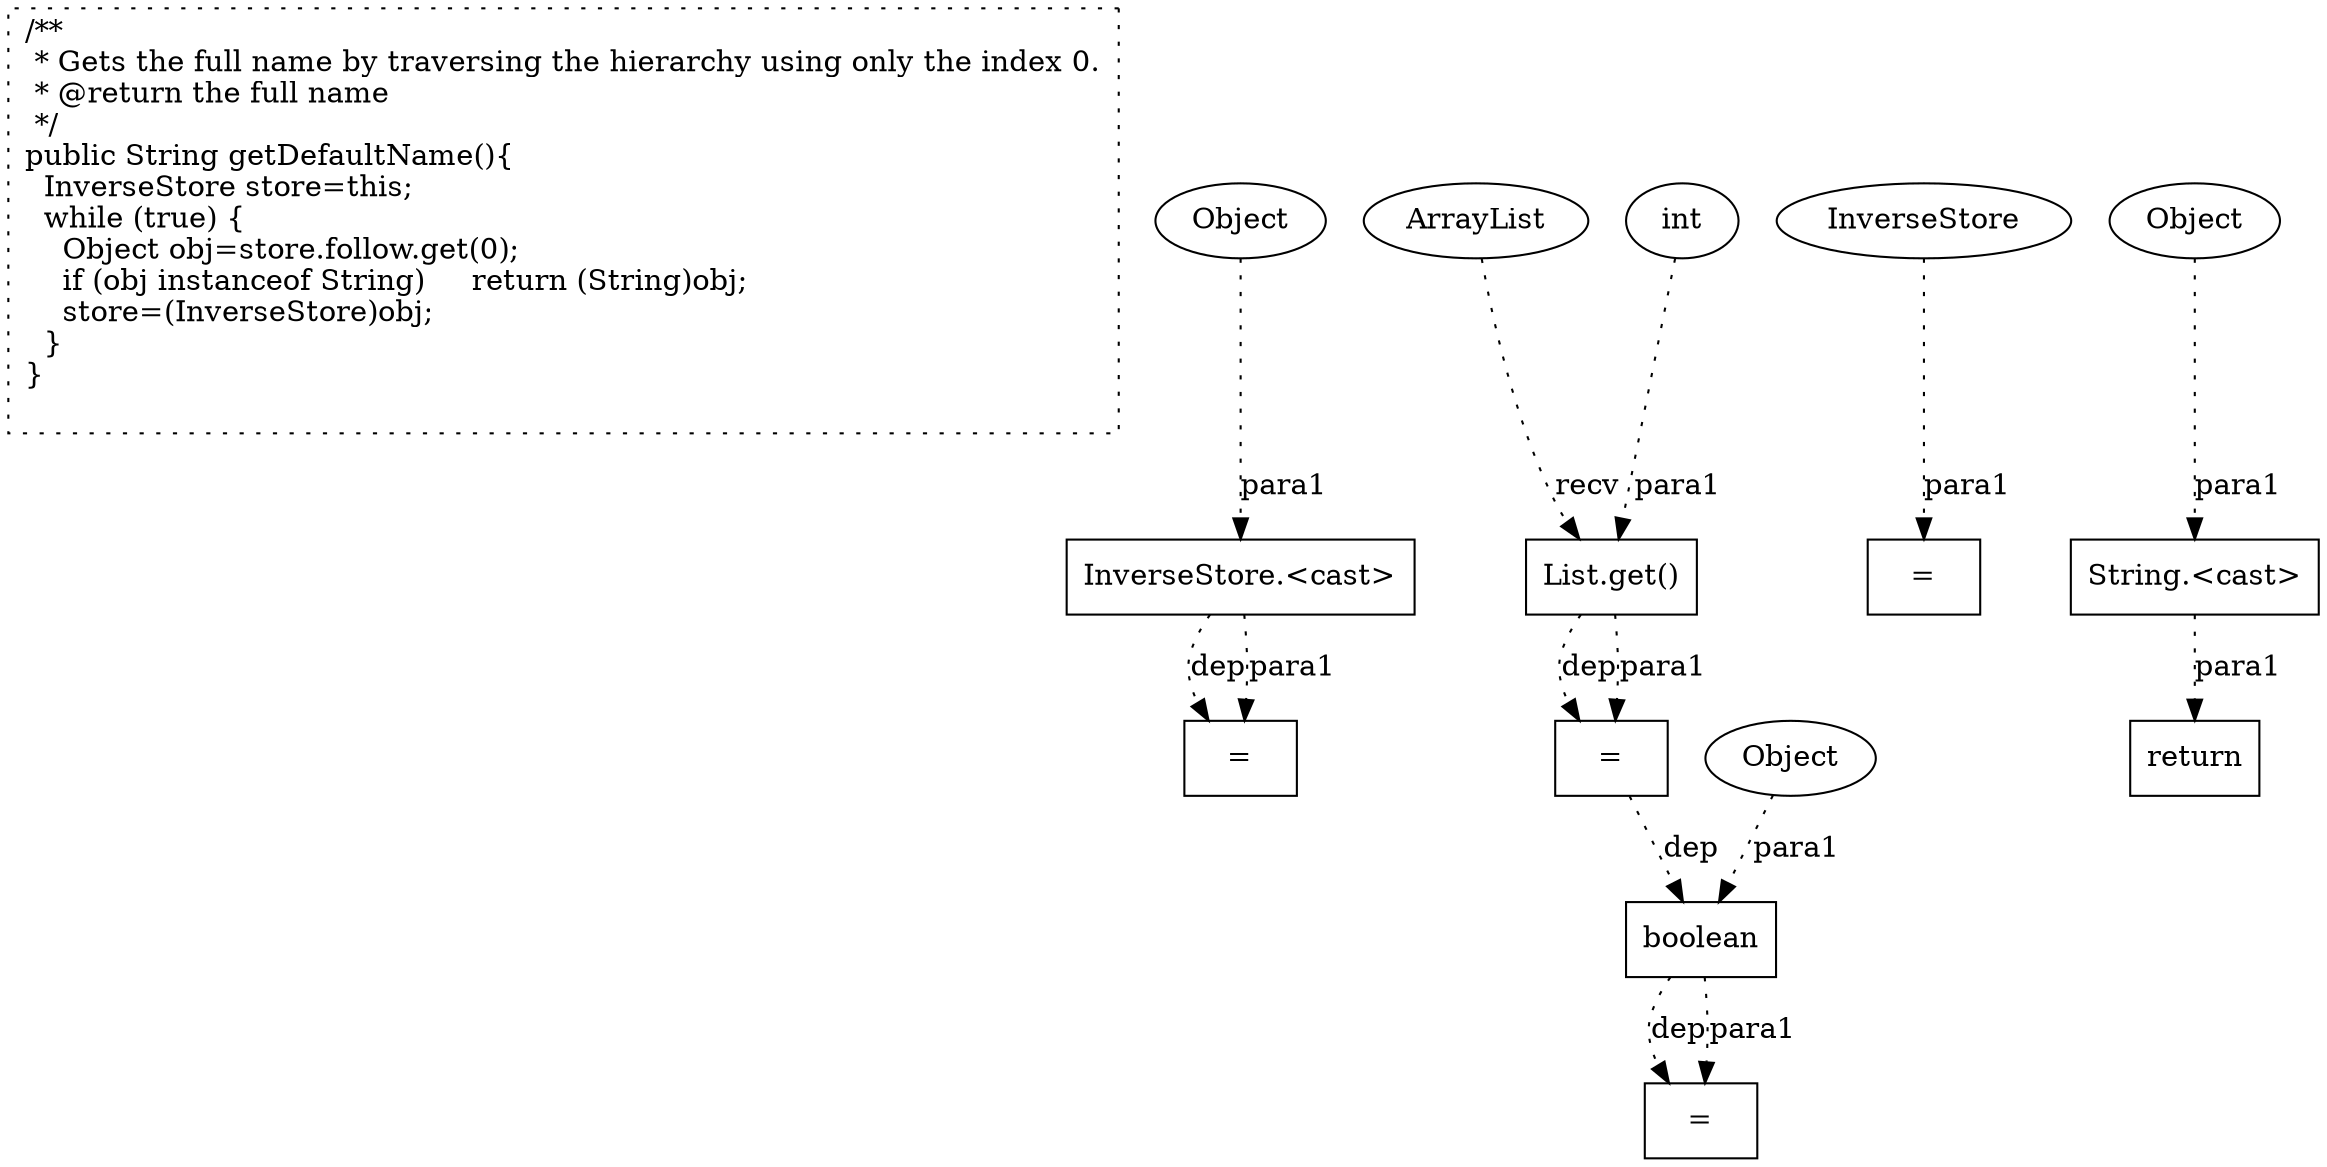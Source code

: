 digraph "InverseStore.getDefaultName#" {
0 [label="/** \l * Gets the full name by traversing the hierarchy using only the index 0.\l * @return the full name\l */\lpublic String getDefaultName(){\l  InverseStore store=this;\l  while (true) {\l    Object obj=store.follow.get(0);\l    if (obj instanceof String)     return (String)obj;\l    store=(InverseStore)obj;\l  }\l}\l\l" shape=box style=dotted]
1 [label="=" shape=box]
2 [label="=" shape=box]
3 [label="=" shape=box]
4 [label="=" shape=box]
5 [label="ArrayList" shape=ellipse]
6 [label="InverseStore" shape=ellipse]
7 [label="InverseStore.<cast>" shape=box]
8 [label="List.get()" shape=box]
9 [label="Object" shape=ellipse]
10 [label="Object" shape=ellipse]
11 [label="Object" shape=ellipse]
12 [label="String.<cast>" shape=box]
13 [label="boolean" shape=box]
14 [label="int" shape=ellipse]
15 [label="return" shape=box]
7 -> 1 [label="dep" style=dotted];
7 -> 1 [label="para1" style=dotted];
13 -> 2 [label="dep" style=dotted];
13 -> 2 [label="para1" style=dotted];
8 -> 3 [label="dep" style=dotted];
8 -> 3 [label="para1" style=dotted];
6 -> 4 [label="para1" style=dotted];
10 -> 7 [label="para1" style=dotted];
5 -> 8 [label="recv" style=dotted];
14 -> 8 [label="para1" style=dotted];
11 -> 12 [label="para1" style=dotted];
9 -> 13 [label="para1" style=dotted];
3 -> 13 [label="dep" style=dotted];
12 -> 15 [label="para1" style=dotted];
}